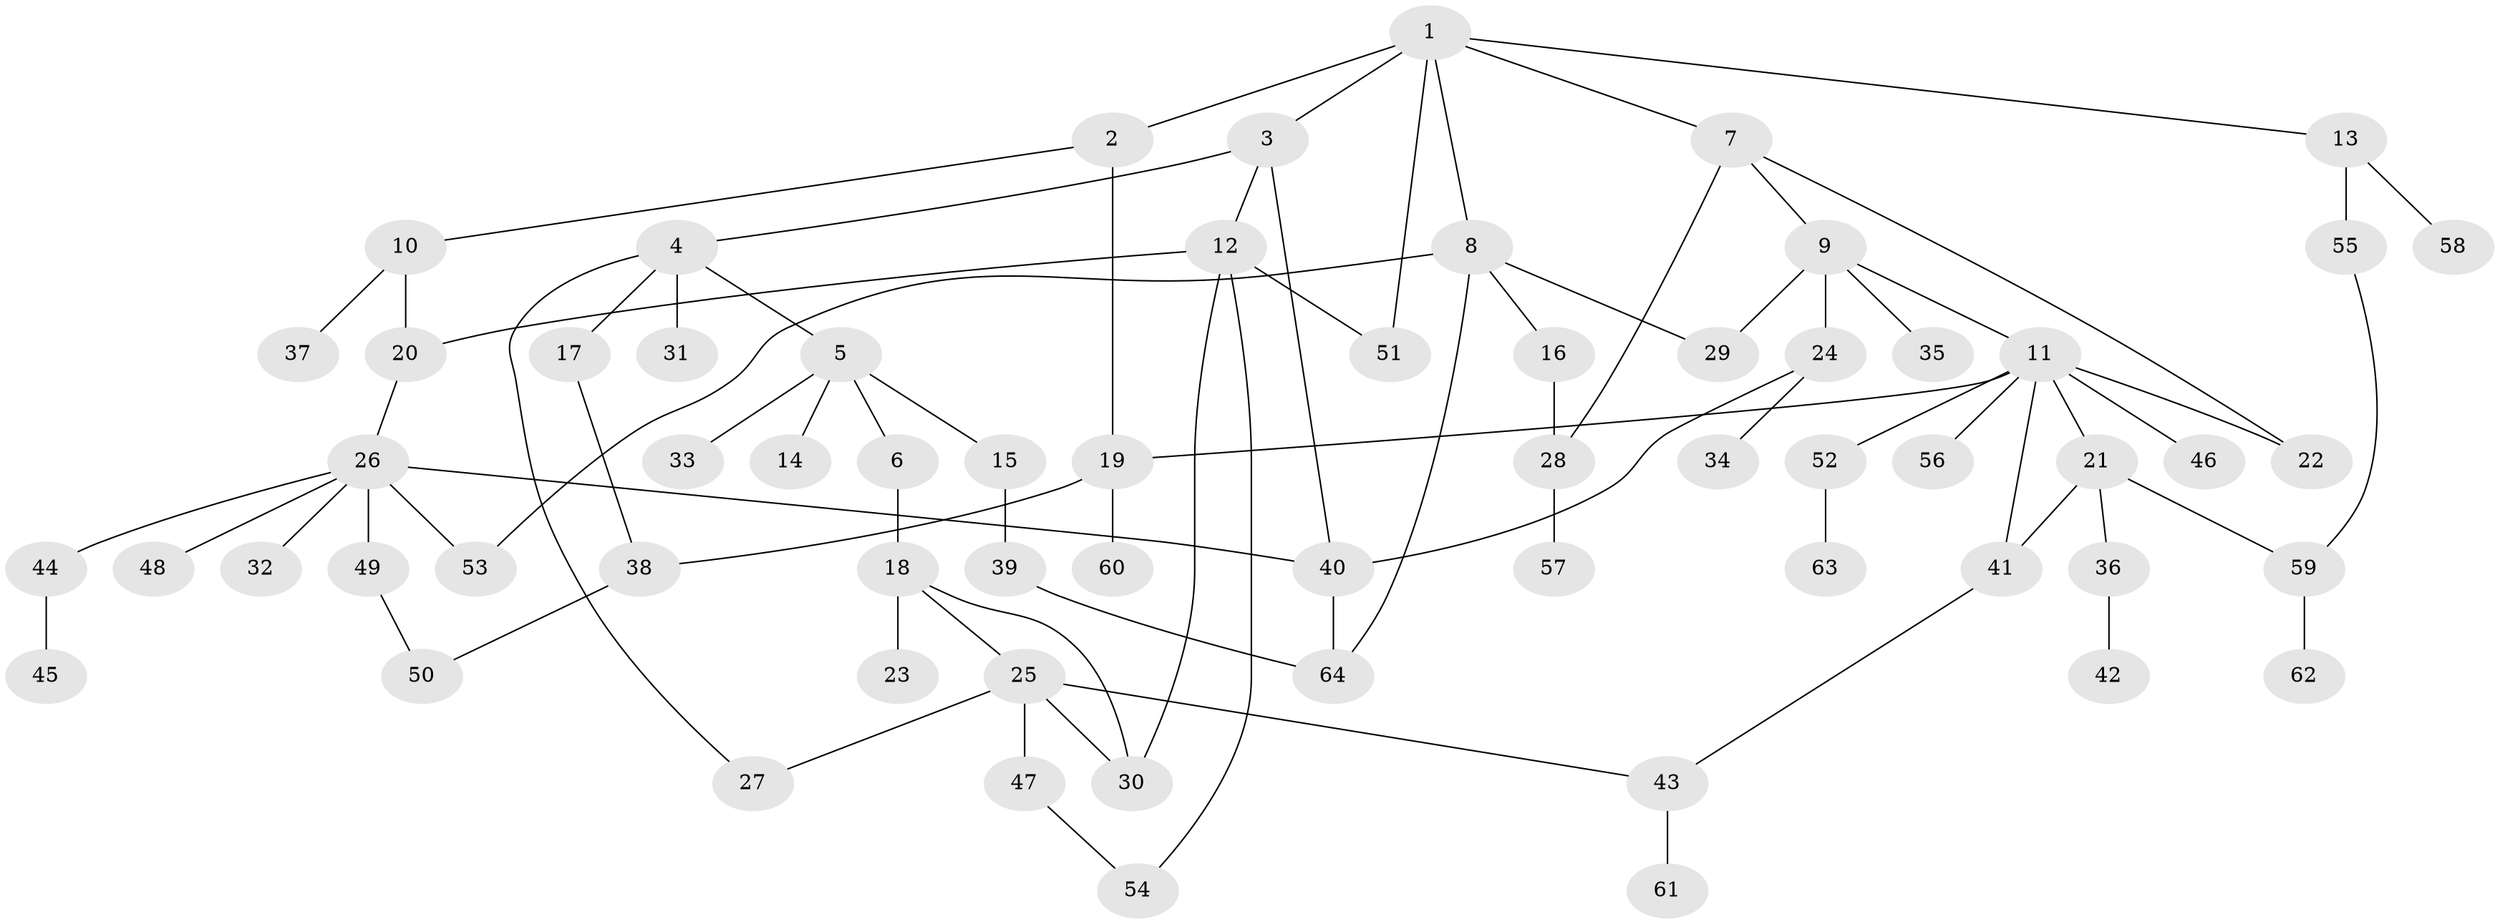 // Generated by graph-tools (version 1.1) at 2025/34/03/09/25 02:34:19]
// undirected, 64 vertices, 83 edges
graph export_dot {
graph [start="1"]
  node [color=gray90,style=filled];
  1;
  2;
  3;
  4;
  5;
  6;
  7;
  8;
  9;
  10;
  11;
  12;
  13;
  14;
  15;
  16;
  17;
  18;
  19;
  20;
  21;
  22;
  23;
  24;
  25;
  26;
  27;
  28;
  29;
  30;
  31;
  32;
  33;
  34;
  35;
  36;
  37;
  38;
  39;
  40;
  41;
  42;
  43;
  44;
  45;
  46;
  47;
  48;
  49;
  50;
  51;
  52;
  53;
  54;
  55;
  56;
  57;
  58;
  59;
  60;
  61;
  62;
  63;
  64;
  1 -- 2;
  1 -- 3;
  1 -- 7;
  1 -- 8;
  1 -- 13;
  1 -- 51;
  2 -- 10;
  2 -- 19;
  3 -- 4;
  3 -- 12;
  3 -- 40;
  4 -- 5;
  4 -- 17;
  4 -- 27;
  4 -- 31;
  5 -- 6;
  5 -- 14;
  5 -- 15;
  5 -- 33;
  6 -- 18;
  7 -- 9;
  7 -- 22;
  7 -- 28;
  8 -- 16;
  8 -- 29;
  8 -- 64;
  8 -- 53;
  9 -- 11;
  9 -- 24;
  9 -- 35;
  9 -- 29;
  10 -- 37;
  10 -- 20;
  11 -- 21;
  11 -- 46;
  11 -- 52;
  11 -- 56;
  11 -- 19;
  11 -- 22;
  11 -- 41;
  12 -- 20;
  12 -- 51;
  12 -- 30;
  12 -- 54;
  13 -- 55;
  13 -- 58;
  15 -- 39;
  16 -- 28;
  17 -- 38;
  18 -- 23;
  18 -- 25;
  18 -- 30;
  19 -- 38;
  19 -- 60;
  20 -- 26;
  21 -- 36;
  21 -- 41;
  21 -- 59;
  24 -- 34;
  24 -- 40;
  25 -- 43;
  25 -- 47;
  25 -- 27;
  25 -- 30;
  26 -- 32;
  26 -- 44;
  26 -- 48;
  26 -- 49;
  26 -- 53;
  26 -- 40;
  28 -- 57;
  36 -- 42;
  38 -- 50;
  39 -- 64;
  40 -- 64;
  41 -- 43;
  43 -- 61;
  44 -- 45;
  47 -- 54;
  49 -- 50;
  52 -- 63;
  55 -- 59;
  59 -- 62;
}
